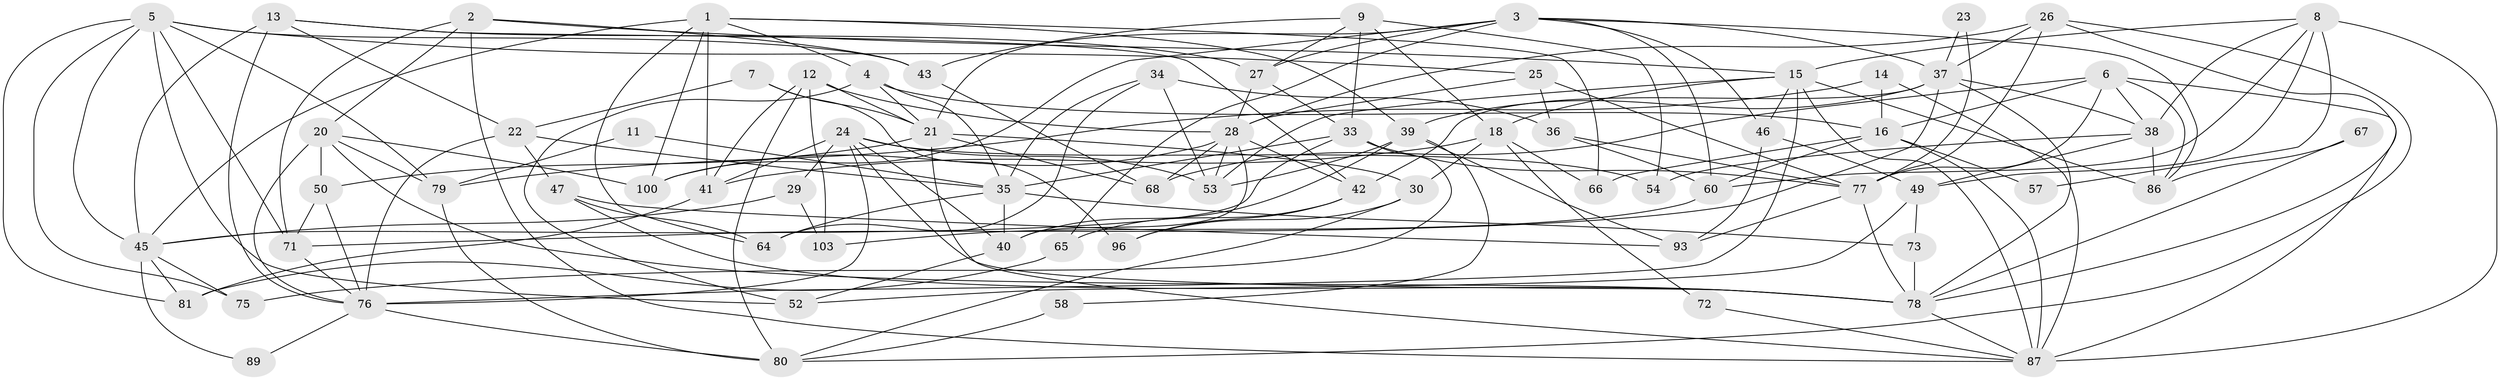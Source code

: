 // Generated by graph-tools (version 1.1) at 2025/52/02/27/25 19:52:01]
// undirected, 71 vertices, 177 edges
graph export_dot {
graph [start="1"]
  node [color=gray90,style=filled];
  1 [super="+97"];
  2;
  3 [super="+91"];
  4 [super="+10"];
  5 [super="+112"];
  6 [super="+84"];
  7;
  8 [super="+17"];
  9 [super="+62"];
  11;
  12 [super="+32"];
  13;
  14;
  15 [super="+19"];
  16 [super="+31"];
  18 [super="+104"];
  20 [super="+106"];
  21 [super="+63"];
  22;
  23;
  24 [super="+55"];
  25 [super="+111"];
  26 [super="+85"];
  27 [super="+105"];
  28 [super="+92"];
  29;
  30;
  33 [super="+70"];
  34 [super="+101"];
  35 [super="+51"];
  36 [super="+108"];
  37 [super="+48"];
  38 [super="+102"];
  39 [super="+44"];
  40 [super="+83"];
  41 [super="+113"];
  42 [super="+69"];
  43 [super="+90"];
  45 [super="+56"];
  46 [super="+61"];
  47;
  49 [super="+110"];
  50;
  52;
  53 [super="+59"];
  54;
  57;
  58;
  60 [super="+88"];
  64;
  65;
  66;
  67;
  68 [super="+74"];
  71 [super="+95"];
  72;
  73;
  75;
  76 [super="+98"];
  77 [super="+107"];
  78 [super="+99"];
  79 [super="+94"];
  80 [super="+82"];
  81;
  86;
  87 [super="+109"];
  89;
  93;
  96;
  100;
  103;
  1 -- 45;
  1 -- 64;
  1 -- 100;
  1 -- 66;
  1 -- 41;
  1 -- 39;
  1 -- 4;
  2 -- 15;
  2 -- 20;
  2 -- 43;
  2 -- 87;
  2 -- 71;
  3 -- 100;
  3 -- 60;
  3 -- 86;
  3 -- 27;
  3 -- 46;
  3 -- 65;
  3 -- 21;
  3 -- 37;
  4 -- 16;
  4 -- 35;
  4 -- 52;
  4 -- 21;
  5 -- 71;
  5 -- 81;
  5 -- 52;
  5 -- 75;
  5 -- 45;
  5 -- 79;
  5 -- 25;
  5 -- 43;
  6 -- 68;
  6 -- 86;
  6 -- 38;
  6 -- 16;
  6 -- 77;
  6 -- 87;
  7 -- 21;
  7 -- 22;
  7 -- 96;
  8 -- 87 [weight=2];
  8 -- 57;
  8 -- 15;
  8 -- 49;
  8 -- 60;
  8 -- 38;
  9 -- 33;
  9 -- 54;
  9 -- 27;
  9 -- 43;
  9 -- 18;
  11 -- 79;
  11 -- 35;
  12 -- 28;
  12 -- 21;
  12 -- 103;
  12 -- 80;
  12 -- 41;
  13 -- 22;
  13 -- 42;
  13 -- 76;
  13 -- 27;
  13 -- 45;
  14 -- 79;
  14 -- 87;
  14 -- 16;
  15 -- 76;
  15 -- 18;
  15 -- 53;
  15 -- 86;
  15 -- 87;
  15 -- 46;
  16 -- 66;
  16 -- 57;
  16 -- 87;
  16 -- 60;
  18 -- 30;
  18 -- 66;
  18 -- 72;
  18 -- 41;
  20 -- 100;
  20 -- 50;
  20 -- 76;
  20 -- 78;
  20 -- 79;
  21 -- 87;
  21 -- 50;
  21 -- 30;
  21 -- 68;
  22 -- 76;
  22 -- 47;
  22 -- 35;
  23 -- 37;
  23 -- 77;
  24 -- 41;
  24 -- 78;
  24 -- 76;
  24 -- 53;
  24 -- 54;
  24 -- 40;
  24 -- 29;
  25 -- 77;
  25 -- 36;
  25 -- 28;
  26 -- 80;
  26 -- 37;
  26 -- 77;
  26 -- 28;
  26 -- 78;
  27 -- 28;
  27 -- 33;
  28 -- 42;
  28 -- 100;
  28 -- 40;
  28 -- 53;
  28 -- 68 [weight=2];
  29 -- 45;
  29 -- 103;
  30 -- 96;
  30 -- 80;
  33 -- 45;
  33 -- 35;
  33 -- 75;
  33 -- 77;
  34 -- 64;
  34 -- 35;
  34 -- 36;
  34 -- 53 [weight=2];
  35 -- 64;
  35 -- 73;
  35 -- 40;
  36 -- 77;
  36 -- 60;
  37 -- 38;
  37 -- 39;
  37 -- 71;
  37 -- 78;
  37 -- 42;
  38 -- 54;
  38 -- 86;
  38 -- 49;
  39 -- 53;
  39 -- 58;
  39 -- 93;
  39 -- 40;
  40 -- 52;
  41 -- 81;
  42 -- 96;
  42 -- 65;
  43 -- 68 [weight=2];
  45 -- 75;
  45 -- 81;
  45 -- 89;
  46 -- 93;
  46 -- 49;
  47 -- 64;
  47 -- 93;
  47 -- 78;
  49 -- 73;
  49 -- 52;
  50 -- 76;
  50 -- 71;
  58 -- 80;
  60 -- 103;
  65 -- 81;
  67 -- 86;
  67 -- 78;
  71 -- 76;
  72 -- 87;
  73 -- 78;
  76 -- 89;
  76 -- 80;
  77 -- 93;
  77 -- 78;
  78 -- 87;
  79 -- 80;
}
